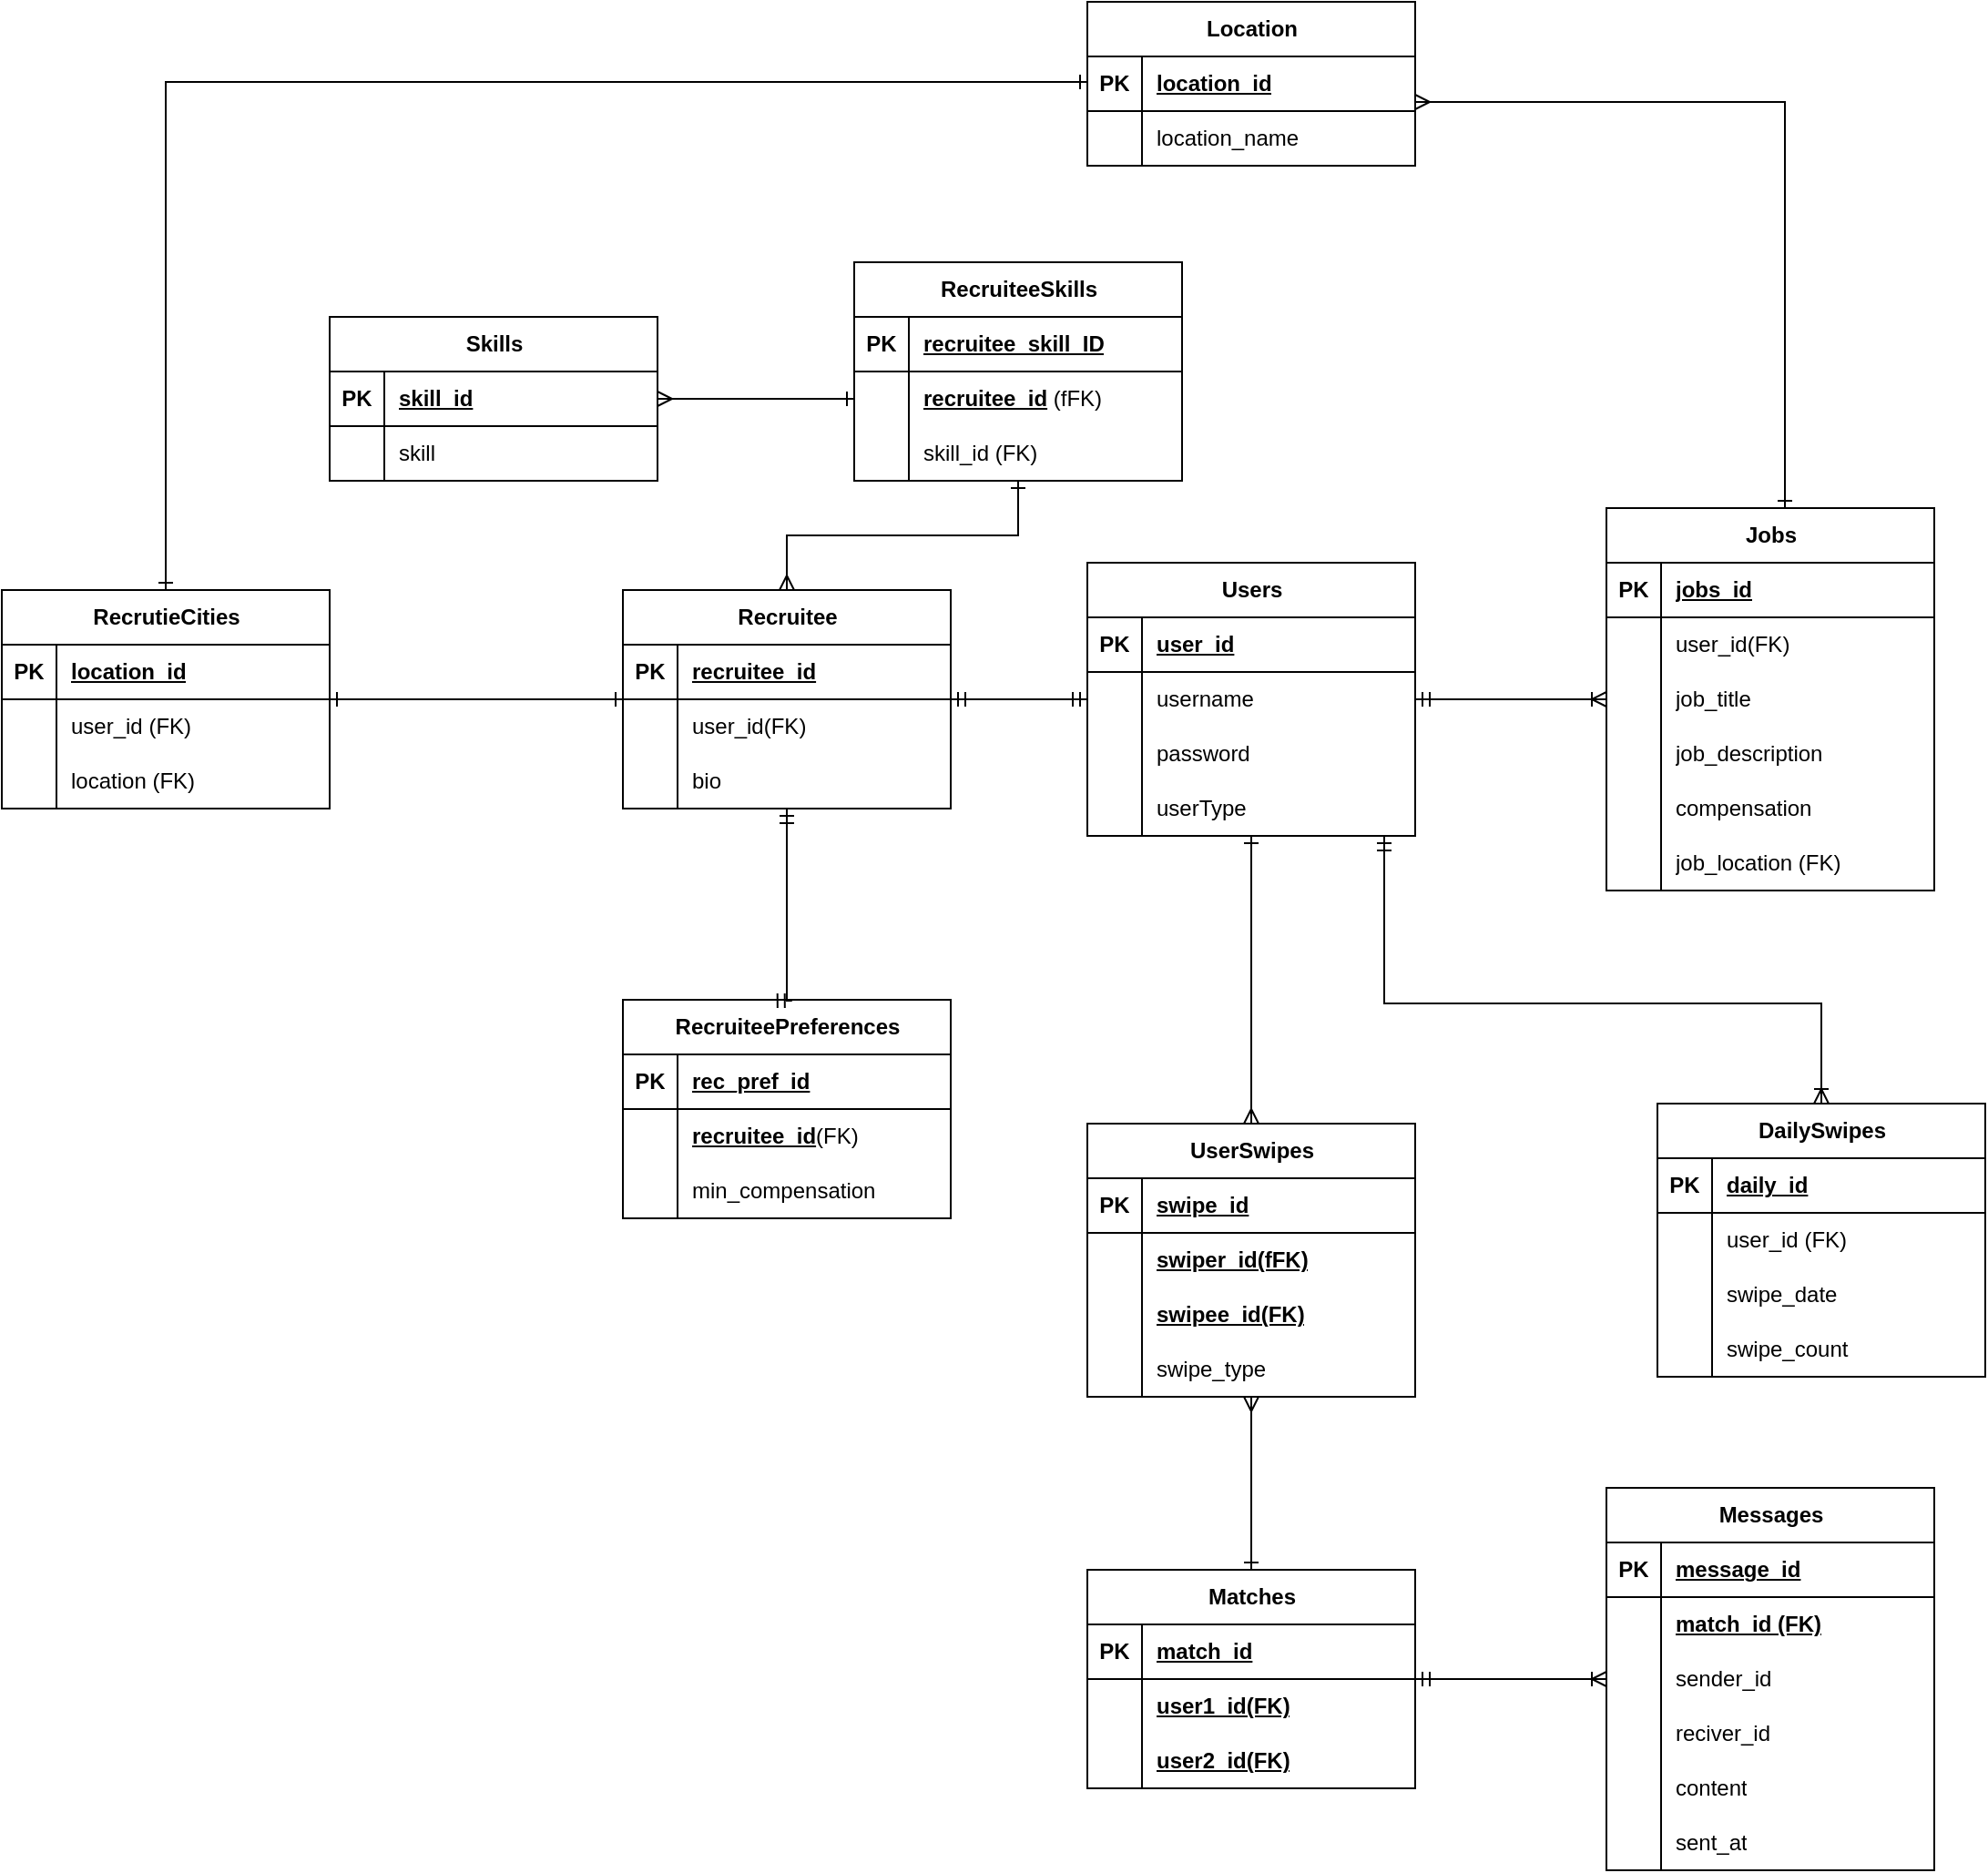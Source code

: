 <mxfile version="24.7.5">
  <diagram id="C5RBs43oDa-KdzZeNtuy" name="Page-1">
    <mxGraphModel dx="2100" dy="1044" grid="1" gridSize="11" guides="1" tooltips="1" connect="0" arrows="0" fold="1" page="1" pageScale="1" pageWidth="3300" pageHeight="4681" math="0" shadow="0">
      <root>
        <mxCell id="WIyWlLk6GJQsqaUBKTNV-0" />
        <mxCell id="WIyWlLk6GJQsqaUBKTNV-1" parent="WIyWlLk6GJQsqaUBKTNV-0" />
        <mxCell id="U_yAdmeZIYjJRIwncusP-113" style="edgeStyle=orthogonalEdgeStyle;rounded=0;orthogonalLoop=1;jettySize=auto;html=1;endArrow=ERmandOne;endFill=0;startArrow=ERmandOne;startFill=0;" parent="WIyWlLk6GJQsqaUBKTNV-1" source="n8IrMzEVCeFHhBFkQsz7-0" target="n8IrMzEVCeFHhBFkQsz7-26" edge="1">
          <mxGeometry relative="1" as="geometry" />
        </mxCell>
        <mxCell id="n8IrMzEVCeFHhBFkQsz7-0" value="Users" style="shape=table;startSize=30;container=1;collapsible=1;childLayout=tableLayout;fixedRows=1;rowLines=0;fontStyle=1;align=center;resizeLast=1;html=1;" parent="WIyWlLk6GJQsqaUBKTNV-1" vertex="1">
          <mxGeometry x="1157" y="561" width="180" height="150" as="geometry" />
        </mxCell>
        <mxCell id="n8IrMzEVCeFHhBFkQsz7-1" value="" style="shape=tableRow;horizontal=0;startSize=0;swimlaneHead=0;swimlaneBody=0;fillColor=none;collapsible=0;dropTarget=0;points=[[0,0.5],[1,0.5]];portConstraint=eastwest;top=0;left=0;right=0;bottom=1;" parent="n8IrMzEVCeFHhBFkQsz7-0" vertex="1">
          <mxGeometry y="30" width="180" height="30" as="geometry" />
        </mxCell>
        <mxCell id="n8IrMzEVCeFHhBFkQsz7-2" value="PK" style="shape=partialRectangle;connectable=0;fillColor=none;top=0;left=0;bottom=0;right=0;fontStyle=1;overflow=hidden;whiteSpace=wrap;html=1;" parent="n8IrMzEVCeFHhBFkQsz7-1" vertex="1">
          <mxGeometry width="30" height="30" as="geometry">
            <mxRectangle width="30" height="30" as="alternateBounds" />
          </mxGeometry>
        </mxCell>
        <mxCell id="n8IrMzEVCeFHhBFkQsz7-3" value="user_id" style="shape=partialRectangle;connectable=0;fillColor=none;top=0;left=0;bottom=0;right=0;align=left;spacingLeft=6;fontStyle=5;overflow=hidden;whiteSpace=wrap;html=1;" parent="n8IrMzEVCeFHhBFkQsz7-1" vertex="1">
          <mxGeometry x="30" width="150" height="30" as="geometry">
            <mxRectangle width="150" height="30" as="alternateBounds" />
          </mxGeometry>
        </mxCell>
        <mxCell id="n8IrMzEVCeFHhBFkQsz7-4" value="" style="shape=tableRow;horizontal=0;startSize=0;swimlaneHead=0;swimlaneBody=0;fillColor=none;collapsible=0;dropTarget=0;points=[[0,0.5],[1,0.5]];portConstraint=eastwest;top=0;left=0;right=0;bottom=0;verticalAlign=top;" parent="n8IrMzEVCeFHhBFkQsz7-0" vertex="1">
          <mxGeometry y="60" width="180" height="30" as="geometry" />
        </mxCell>
        <mxCell id="n8IrMzEVCeFHhBFkQsz7-5" value="" style="shape=partialRectangle;connectable=0;fillColor=none;top=0;left=0;bottom=0;right=0;editable=1;overflow=hidden;whiteSpace=wrap;html=1;" parent="n8IrMzEVCeFHhBFkQsz7-4" vertex="1">
          <mxGeometry width="30" height="30" as="geometry">
            <mxRectangle width="30" height="30" as="alternateBounds" />
          </mxGeometry>
        </mxCell>
        <mxCell id="n8IrMzEVCeFHhBFkQsz7-6" value="username" style="shape=partialRectangle;connectable=0;fillColor=none;top=0;left=0;bottom=0;right=0;align=left;spacingLeft=6;overflow=hidden;whiteSpace=wrap;html=1;" parent="n8IrMzEVCeFHhBFkQsz7-4" vertex="1">
          <mxGeometry x="30" width="150" height="30" as="geometry">
            <mxRectangle width="150" height="30" as="alternateBounds" />
          </mxGeometry>
        </mxCell>
        <mxCell id="n8IrMzEVCeFHhBFkQsz7-10" value="" style="shape=tableRow;horizontal=0;startSize=0;swimlaneHead=0;swimlaneBody=0;fillColor=none;collapsible=0;dropTarget=0;points=[[0,0.5],[1,0.5]];portConstraint=eastwest;top=0;left=0;right=0;bottom=0;" parent="n8IrMzEVCeFHhBFkQsz7-0" vertex="1">
          <mxGeometry y="90" width="180" height="30" as="geometry" />
        </mxCell>
        <mxCell id="n8IrMzEVCeFHhBFkQsz7-11" value="" style="shape=partialRectangle;connectable=0;fillColor=none;top=0;left=0;bottom=0;right=0;editable=1;overflow=hidden;whiteSpace=wrap;html=1;" parent="n8IrMzEVCeFHhBFkQsz7-10" vertex="1">
          <mxGeometry width="30" height="30" as="geometry">
            <mxRectangle width="30" height="30" as="alternateBounds" />
          </mxGeometry>
        </mxCell>
        <mxCell id="n8IrMzEVCeFHhBFkQsz7-12" value="password" style="shape=partialRectangle;connectable=0;fillColor=none;top=0;left=0;bottom=0;right=0;align=left;spacingLeft=6;overflow=hidden;whiteSpace=wrap;html=1;" parent="n8IrMzEVCeFHhBFkQsz7-10" vertex="1">
          <mxGeometry x="30" width="150" height="30" as="geometry">
            <mxRectangle width="150" height="30" as="alternateBounds" />
          </mxGeometry>
        </mxCell>
        <mxCell id="XlwsXsTK4L_Tfh6LuPfR-106" style="shape=tableRow;horizontal=0;startSize=0;swimlaneHead=0;swimlaneBody=0;fillColor=none;collapsible=0;dropTarget=0;points=[[0,0.5],[1,0.5]];portConstraint=eastwest;top=0;left=0;right=0;bottom=0;" parent="n8IrMzEVCeFHhBFkQsz7-0" vertex="1">
          <mxGeometry y="120" width="180" height="30" as="geometry" />
        </mxCell>
        <mxCell id="XlwsXsTK4L_Tfh6LuPfR-107" style="shape=partialRectangle;connectable=0;fillColor=none;top=0;left=0;bottom=0;right=0;editable=1;overflow=hidden;whiteSpace=wrap;html=1;" parent="XlwsXsTK4L_Tfh6LuPfR-106" vertex="1">
          <mxGeometry width="30" height="30" as="geometry">
            <mxRectangle width="30" height="30" as="alternateBounds" />
          </mxGeometry>
        </mxCell>
        <mxCell id="XlwsXsTK4L_Tfh6LuPfR-108" value="userType" style="shape=partialRectangle;connectable=0;fillColor=none;top=0;left=0;bottom=0;right=0;align=left;spacingLeft=6;overflow=hidden;whiteSpace=wrap;html=1;" parent="XlwsXsTK4L_Tfh6LuPfR-106" vertex="1">
          <mxGeometry x="30" width="150" height="30" as="geometry">
            <mxRectangle width="150" height="30" as="alternateBounds" />
          </mxGeometry>
        </mxCell>
        <mxCell id="XlwsXsTK4L_Tfh6LuPfR-104" style="edgeStyle=orthogonalEdgeStyle;rounded=0;orthogonalLoop=1;jettySize=auto;html=1;endArrow=ERone;endFill=0;startArrow=ERmany;startFill=0;" parent="WIyWlLk6GJQsqaUBKTNV-1" source="n8IrMzEVCeFHhBFkQsz7-26" target="XlwsXsTK4L_Tfh6LuPfR-367" edge="1">
          <mxGeometry relative="1" as="geometry">
            <mxPoint x="730" y="636" as="targetPoint" />
          </mxGeometry>
        </mxCell>
        <mxCell id="n8IrMzEVCeFHhBFkQsz7-26" value="Recruitee" style="shape=table;startSize=30;container=1;collapsible=1;childLayout=tableLayout;fixedRows=1;rowLines=0;fontStyle=1;align=center;resizeLast=1;html=1;" parent="WIyWlLk6GJQsqaUBKTNV-1" vertex="1">
          <mxGeometry x="902" y="576" width="180" height="120" as="geometry">
            <mxRectangle x="154" y="190" width="90" height="30" as="alternateBounds" />
          </mxGeometry>
        </mxCell>
        <mxCell id="n8IrMzEVCeFHhBFkQsz7-27" value="" style="shape=tableRow;horizontal=0;startSize=0;swimlaneHead=0;swimlaneBody=0;fillColor=none;collapsible=0;dropTarget=0;points=[[0,0.5],[1,0.5]];portConstraint=eastwest;top=0;left=0;right=0;bottom=1;" parent="n8IrMzEVCeFHhBFkQsz7-26" vertex="1">
          <mxGeometry y="30" width="180" height="30" as="geometry" />
        </mxCell>
        <mxCell id="n8IrMzEVCeFHhBFkQsz7-28" value="PK" style="shape=partialRectangle;connectable=0;fillColor=none;top=0;left=0;bottom=0;right=0;fontStyle=1;overflow=hidden;whiteSpace=wrap;html=1;" parent="n8IrMzEVCeFHhBFkQsz7-27" vertex="1">
          <mxGeometry width="30" height="30" as="geometry">
            <mxRectangle width="30" height="30" as="alternateBounds" />
          </mxGeometry>
        </mxCell>
        <mxCell id="n8IrMzEVCeFHhBFkQsz7-29" value="recruitee_id&lt;span style=&quot;white-space: pre;&quot;&gt;&#x9;&lt;/span&gt;" style="shape=partialRectangle;connectable=0;fillColor=none;top=0;left=0;bottom=0;right=0;align=left;spacingLeft=6;fontStyle=5;overflow=hidden;whiteSpace=wrap;html=1;strokeWidth=1;" parent="n8IrMzEVCeFHhBFkQsz7-27" vertex="1">
          <mxGeometry x="30" width="150" height="30" as="geometry">
            <mxRectangle width="150" height="30" as="alternateBounds" />
          </mxGeometry>
        </mxCell>
        <mxCell id="n8IrMzEVCeFHhBFkQsz7-30" value="" style="shape=tableRow;horizontal=0;startSize=0;swimlaneHead=0;swimlaneBody=0;fillColor=none;collapsible=0;dropTarget=0;points=[[0,0.5],[1,0.5]];portConstraint=eastwest;top=0;left=0;right=0;bottom=0;" parent="n8IrMzEVCeFHhBFkQsz7-26" vertex="1">
          <mxGeometry y="60" width="180" height="30" as="geometry" />
        </mxCell>
        <mxCell id="n8IrMzEVCeFHhBFkQsz7-31" value="" style="shape=partialRectangle;connectable=0;fillColor=none;top=0;left=0;bottom=0;right=0;editable=1;overflow=hidden;whiteSpace=wrap;html=1;" parent="n8IrMzEVCeFHhBFkQsz7-30" vertex="1">
          <mxGeometry width="30" height="30" as="geometry">
            <mxRectangle width="30" height="30" as="alternateBounds" />
          </mxGeometry>
        </mxCell>
        <mxCell id="n8IrMzEVCeFHhBFkQsz7-32" value="user_id(FK)" style="shape=partialRectangle;connectable=0;fillColor=none;top=0;left=0;bottom=0;right=0;align=left;spacingLeft=6;overflow=hidden;whiteSpace=wrap;html=1;" parent="n8IrMzEVCeFHhBFkQsz7-30" vertex="1">
          <mxGeometry x="30" width="150" height="30" as="geometry">
            <mxRectangle width="150" height="30" as="alternateBounds" />
          </mxGeometry>
        </mxCell>
        <mxCell id="n8IrMzEVCeFHhBFkQsz7-36" value="" style="shape=tableRow;horizontal=0;startSize=0;swimlaneHead=0;swimlaneBody=0;fillColor=none;collapsible=0;dropTarget=0;points=[[0,0.5],[1,0.5]];portConstraint=eastwest;top=0;left=0;right=0;bottom=0;" parent="n8IrMzEVCeFHhBFkQsz7-26" vertex="1">
          <mxGeometry y="90" width="180" height="30" as="geometry" />
        </mxCell>
        <mxCell id="n8IrMzEVCeFHhBFkQsz7-37" value="" style="shape=partialRectangle;connectable=0;fillColor=none;top=0;left=0;bottom=0;right=0;editable=1;overflow=hidden;whiteSpace=wrap;html=1;" parent="n8IrMzEVCeFHhBFkQsz7-36" vertex="1">
          <mxGeometry width="30" height="30" as="geometry">
            <mxRectangle width="30" height="30" as="alternateBounds" />
          </mxGeometry>
        </mxCell>
        <mxCell id="n8IrMzEVCeFHhBFkQsz7-38" value="bio" style="shape=partialRectangle;connectable=0;fillColor=none;top=0;left=0;bottom=0;right=0;align=left;spacingLeft=6;overflow=hidden;whiteSpace=wrap;html=1;" parent="n8IrMzEVCeFHhBFkQsz7-36" vertex="1">
          <mxGeometry x="30" width="150" height="30" as="geometry">
            <mxRectangle width="150" height="30" as="alternateBounds" />
          </mxGeometry>
        </mxCell>
        <mxCell id="n8IrMzEVCeFHhBFkQsz7-48" value="Jobs" style="shape=table;startSize=30;container=1;collapsible=1;childLayout=tableLayout;fixedRows=1;rowLines=0;fontStyle=1;align=center;resizeLast=1;html=1;" parent="WIyWlLk6GJQsqaUBKTNV-1" vertex="1">
          <mxGeometry x="1442" y="531" width="180" height="210" as="geometry" />
        </mxCell>
        <mxCell id="n8IrMzEVCeFHhBFkQsz7-49" value="" style="shape=tableRow;horizontal=0;startSize=0;swimlaneHead=0;swimlaneBody=0;fillColor=none;collapsible=0;dropTarget=0;points=[[0,0.5],[1,0.5]];portConstraint=eastwest;top=0;left=0;right=0;bottom=1;" parent="n8IrMzEVCeFHhBFkQsz7-48" vertex="1">
          <mxGeometry y="30" width="180" height="30" as="geometry" />
        </mxCell>
        <mxCell id="n8IrMzEVCeFHhBFkQsz7-50" value="PK" style="shape=partialRectangle;connectable=0;fillColor=none;top=0;left=0;bottom=0;right=0;fontStyle=1;overflow=hidden;whiteSpace=wrap;html=1;" parent="n8IrMzEVCeFHhBFkQsz7-49" vertex="1">
          <mxGeometry width="30" height="30" as="geometry">
            <mxRectangle width="30" height="30" as="alternateBounds" />
          </mxGeometry>
        </mxCell>
        <mxCell id="n8IrMzEVCeFHhBFkQsz7-51" value="jobs_id" style="shape=partialRectangle;connectable=0;fillColor=none;top=0;left=0;bottom=0;right=0;align=left;spacingLeft=6;fontStyle=5;overflow=hidden;whiteSpace=wrap;html=1;" parent="n8IrMzEVCeFHhBFkQsz7-49" vertex="1">
          <mxGeometry x="30" width="150" height="30" as="geometry">
            <mxRectangle width="150" height="30" as="alternateBounds" />
          </mxGeometry>
        </mxCell>
        <mxCell id="n8IrMzEVCeFHhBFkQsz7-52" value="" style="shape=tableRow;horizontal=0;startSize=0;swimlaneHead=0;swimlaneBody=0;fillColor=none;collapsible=0;dropTarget=0;points=[[0,0.5],[1,0.5]];portConstraint=eastwest;top=0;left=0;right=0;bottom=0;" parent="n8IrMzEVCeFHhBFkQsz7-48" vertex="1">
          <mxGeometry y="60" width="180" height="30" as="geometry" />
        </mxCell>
        <mxCell id="n8IrMzEVCeFHhBFkQsz7-53" value="" style="shape=partialRectangle;connectable=0;fillColor=none;top=0;left=0;bottom=0;right=0;editable=1;overflow=hidden;whiteSpace=wrap;html=1;" parent="n8IrMzEVCeFHhBFkQsz7-52" vertex="1">
          <mxGeometry width="30" height="30" as="geometry">
            <mxRectangle width="30" height="30" as="alternateBounds" />
          </mxGeometry>
        </mxCell>
        <mxCell id="n8IrMzEVCeFHhBFkQsz7-54" value="user_id(FK)" style="shape=partialRectangle;connectable=0;fillColor=none;top=0;left=0;bottom=0;right=0;align=left;spacingLeft=6;overflow=hidden;whiteSpace=wrap;html=1;" parent="n8IrMzEVCeFHhBFkQsz7-52" vertex="1">
          <mxGeometry x="30" width="150" height="30" as="geometry">
            <mxRectangle width="150" height="30" as="alternateBounds" />
          </mxGeometry>
        </mxCell>
        <mxCell id="n8IrMzEVCeFHhBFkQsz7-55" value="" style="shape=tableRow;horizontal=0;startSize=0;swimlaneHead=0;swimlaneBody=0;fillColor=none;collapsible=0;dropTarget=0;points=[[0,0.5],[1,0.5]];portConstraint=eastwest;top=0;left=0;right=0;bottom=0;" parent="n8IrMzEVCeFHhBFkQsz7-48" vertex="1">
          <mxGeometry y="90" width="180" height="30" as="geometry" />
        </mxCell>
        <mxCell id="n8IrMzEVCeFHhBFkQsz7-56" value="" style="shape=partialRectangle;connectable=0;fillColor=none;top=0;left=0;bottom=0;right=0;editable=1;overflow=hidden;whiteSpace=wrap;html=1;" parent="n8IrMzEVCeFHhBFkQsz7-55" vertex="1">
          <mxGeometry width="30" height="30" as="geometry">
            <mxRectangle width="30" height="30" as="alternateBounds" />
          </mxGeometry>
        </mxCell>
        <mxCell id="n8IrMzEVCeFHhBFkQsz7-57" value="job_title" style="shape=partialRectangle;connectable=0;fillColor=none;top=0;left=0;bottom=0;right=0;align=left;spacingLeft=6;overflow=hidden;whiteSpace=wrap;html=1;" parent="n8IrMzEVCeFHhBFkQsz7-55" vertex="1">
          <mxGeometry x="30" width="150" height="30" as="geometry">
            <mxRectangle width="150" height="30" as="alternateBounds" />
          </mxGeometry>
        </mxCell>
        <mxCell id="n8IrMzEVCeFHhBFkQsz7-58" value="" style="shape=tableRow;horizontal=0;startSize=0;swimlaneHead=0;swimlaneBody=0;fillColor=none;collapsible=0;dropTarget=0;points=[[0,0.5],[1,0.5]];portConstraint=eastwest;top=0;left=0;right=0;bottom=0;" parent="n8IrMzEVCeFHhBFkQsz7-48" vertex="1">
          <mxGeometry y="120" width="180" height="30" as="geometry" />
        </mxCell>
        <mxCell id="n8IrMzEVCeFHhBFkQsz7-59" value="" style="shape=partialRectangle;connectable=0;fillColor=none;top=0;left=0;bottom=0;right=0;editable=1;overflow=hidden;whiteSpace=wrap;html=1;" parent="n8IrMzEVCeFHhBFkQsz7-58" vertex="1">
          <mxGeometry width="30" height="30" as="geometry">
            <mxRectangle width="30" height="30" as="alternateBounds" />
          </mxGeometry>
        </mxCell>
        <mxCell id="n8IrMzEVCeFHhBFkQsz7-60" value="job_description" style="shape=partialRectangle;connectable=0;fillColor=none;top=0;left=0;bottom=0;right=0;align=left;spacingLeft=6;overflow=hidden;whiteSpace=wrap;html=1;" parent="n8IrMzEVCeFHhBFkQsz7-58" vertex="1">
          <mxGeometry x="30" width="150" height="30" as="geometry">
            <mxRectangle width="150" height="30" as="alternateBounds" />
          </mxGeometry>
        </mxCell>
        <mxCell id="XlwsXsTK4L_Tfh6LuPfR-109" style="shape=tableRow;horizontal=0;startSize=0;swimlaneHead=0;swimlaneBody=0;fillColor=none;collapsible=0;dropTarget=0;points=[[0,0.5],[1,0.5]];portConstraint=eastwest;top=0;left=0;right=0;bottom=0;" parent="n8IrMzEVCeFHhBFkQsz7-48" vertex="1">
          <mxGeometry y="150" width="180" height="30" as="geometry" />
        </mxCell>
        <mxCell id="XlwsXsTK4L_Tfh6LuPfR-110" style="shape=partialRectangle;connectable=0;fillColor=none;top=0;left=0;bottom=0;right=0;editable=1;overflow=hidden;whiteSpace=wrap;html=1;" parent="XlwsXsTK4L_Tfh6LuPfR-109" vertex="1">
          <mxGeometry width="30" height="30" as="geometry">
            <mxRectangle width="30" height="30" as="alternateBounds" />
          </mxGeometry>
        </mxCell>
        <mxCell id="XlwsXsTK4L_Tfh6LuPfR-111" value="compensation" style="shape=partialRectangle;connectable=0;fillColor=none;top=0;left=0;bottom=0;right=0;align=left;spacingLeft=6;overflow=hidden;whiteSpace=wrap;html=1;" parent="XlwsXsTK4L_Tfh6LuPfR-109" vertex="1">
          <mxGeometry x="30" width="150" height="30" as="geometry">
            <mxRectangle width="150" height="30" as="alternateBounds" />
          </mxGeometry>
        </mxCell>
        <mxCell id="XlwsXsTK4L_Tfh6LuPfR-178" style="shape=tableRow;horizontal=0;startSize=0;swimlaneHead=0;swimlaneBody=0;fillColor=none;collapsible=0;dropTarget=0;points=[[0,0.5],[1,0.5]];portConstraint=eastwest;top=0;left=0;right=0;bottom=0;" parent="n8IrMzEVCeFHhBFkQsz7-48" vertex="1">
          <mxGeometry y="180" width="180" height="30" as="geometry" />
        </mxCell>
        <mxCell id="XlwsXsTK4L_Tfh6LuPfR-179" style="shape=partialRectangle;connectable=0;fillColor=none;top=0;left=0;bottom=0;right=0;editable=1;overflow=hidden;whiteSpace=wrap;html=1;" parent="XlwsXsTK4L_Tfh6LuPfR-178" vertex="1">
          <mxGeometry width="30" height="30" as="geometry">
            <mxRectangle width="30" height="30" as="alternateBounds" />
          </mxGeometry>
        </mxCell>
        <mxCell id="XlwsXsTK4L_Tfh6LuPfR-180" value="job_location (FK)" style="shape=partialRectangle;connectable=0;fillColor=none;top=0;left=0;bottom=0;right=0;align=left;spacingLeft=6;overflow=hidden;whiteSpace=wrap;html=1;" parent="XlwsXsTK4L_Tfh6LuPfR-178" vertex="1">
          <mxGeometry x="30" width="150" height="30" as="geometry">
            <mxRectangle width="150" height="30" as="alternateBounds" />
          </mxGeometry>
        </mxCell>
        <mxCell id="XlwsXsTK4L_Tfh6LuPfR-366" style="edgeStyle=orthogonalEdgeStyle;rounded=0;orthogonalLoop=1;jettySize=auto;html=1;startArrow=ERmany;startFill=0;endArrow=ERone;endFill=0;" parent="WIyWlLk6GJQsqaUBKTNV-1" source="U_yAdmeZIYjJRIwncusP-36" target="U_yAdmeZIYjJRIwncusP-63" edge="1">
          <mxGeometry relative="1" as="geometry" />
        </mxCell>
        <mxCell id="U_yAdmeZIYjJRIwncusP-36" value="UserSwipes " style="shape=table;startSize=30;container=1;collapsible=1;childLayout=tableLayout;fixedRows=1;rowLines=0;fontStyle=1;align=center;resizeLast=1;html=1;" parent="WIyWlLk6GJQsqaUBKTNV-1" vertex="1">
          <mxGeometry x="1157" y="869" width="180" height="150" as="geometry" />
        </mxCell>
        <mxCell id="U_yAdmeZIYjJRIwncusP-37" value="" style="shape=tableRow;horizontal=0;startSize=0;swimlaneHead=0;swimlaneBody=0;fillColor=none;collapsible=0;dropTarget=0;points=[[0,0.5],[1,0.5]];portConstraint=eastwest;top=0;left=0;right=0;bottom=1;" parent="U_yAdmeZIYjJRIwncusP-36" vertex="1">
          <mxGeometry y="30" width="180" height="30" as="geometry" />
        </mxCell>
        <mxCell id="U_yAdmeZIYjJRIwncusP-38" value="PK" style="shape=partialRectangle;connectable=0;fillColor=none;top=0;left=0;bottom=0;right=0;fontStyle=1;overflow=hidden;whiteSpace=wrap;html=1;" parent="U_yAdmeZIYjJRIwncusP-37" vertex="1">
          <mxGeometry width="30" height="30" as="geometry">
            <mxRectangle width="30" height="30" as="alternateBounds" />
          </mxGeometry>
        </mxCell>
        <mxCell id="U_yAdmeZIYjJRIwncusP-39" value="swipe_id" style="shape=partialRectangle;connectable=0;fillColor=none;top=0;left=0;bottom=0;right=0;align=left;spacingLeft=6;fontStyle=5;overflow=hidden;whiteSpace=wrap;html=1;" parent="U_yAdmeZIYjJRIwncusP-37" vertex="1">
          <mxGeometry x="30" width="150" height="30" as="geometry">
            <mxRectangle width="150" height="30" as="alternateBounds" />
          </mxGeometry>
        </mxCell>
        <mxCell id="U_yAdmeZIYjJRIwncusP-40" value="" style="shape=tableRow;horizontal=0;startSize=0;swimlaneHead=0;swimlaneBody=0;fillColor=none;collapsible=0;dropTarget=0;points=[[0,0.5],[1,0.5]];portConstraint=eastwest;top=0;left=0;right=0;bottom=0;" parent="U_yAdmeZIYjJRIwncusP-36" vertex="1">
          <mxGeometry y="60" width="180" height="30" as="geometry" />
        </mxCell>
        <mxCell id="U_yAdmeZIYjJRIwncusP-41" value="" style="shape=partialRectangle;connectable=0;fillColor=none;top=0;left=0;bottom=0;right=0;editable=1;overflow=hidden;whiteSpace=wrap;html=1;" parent="U_yAdmeZIYjJRIwncusP-40" vertex="1">
          <mxGeometry width="30" height="30" as="geometry">
            <mxRectangle width="30" height="30" as="alternateBounds" />
          </mxGeometry>
        </mxCell>
        <mxCell id="U_yAdmeZIYjJRIwncusP-42" value="&lt;span style=&quot;font-weight: 700; text-decoration-line: underline;&quot;&gt;swiper_id(fFK)&lt;/span&gt;" style="shape=partialRectangle;connectable=0;fillColor=none;top=0;left=0;bottom=0;right=0;align=left;spacingLeft=6;overflow=hidden;whiteSpace=wrap;html=1;" parent="U_yAdmeZIYjJRIwncusP-40" vertex="1">
          <mxGeometry x="30" width="150" height="30" as="geometry">
            <mxRectangle width="150" height="30" as="alternateBounds" />
          </mxGeometry>
        </mxCell>
        <mxCell id="U_yAdmeZIYjJRIwncusP-43" value="" style="shape=tableRow;horizontal=0;startSize=0;swimlaneHead=0;swimlaneBody=0;fillColor=none;collapsible=0;dropTarget=0;points=[[0,0.5],[1,0.5]];portConstraint=eastwest;top=0;left=0;right=0;bottom=0;" parent="U_yAdmeZIYjJRIwncusP-36" vertex="1">
          <mxGeometry y="90" width="180" height="30" as="geometry" />
        </mxCell>
        <mxCell id="U_yAdmeZIYjJRIwncusP-44" value="" style="shape=partialRectangle;connectable=0;fillColor=none;top=0;left=0;bottom=0;right=0;editable=1;overflow=hidden;whiteSpace=wrap;html=1;" parent="U_yAdmeZIYjJRIwncusP-43" vertex="1">
          <mxGeometry width="30" height="30" as="geometry">
            <mxRectangle width="30" height="30" as="alternateBounds" />
          </mxGeometry>
        </mxCell>
        <mxCell id="U_yAdmeZIYjJRIwncusP-45" value="&lt;span style=&quot;font-weight: 700; text-decoration-line: underline;&quot;&gt;swipee_id(FK)&lt;/span&gt;" style="shape=partialRectangle;connectable=0;fillColor=none;top=0;left=0;bottom=0;right=0;align=left;spacingLeft=6;overflow=hidden;whiteSpace=wrap;html=1;" parent="U_yAdmeZIYjJRIwncusP-43" vertex="1">
          <mxGeometry x="30" width="150" height="30" as="geometry">
            <mxRectangle width="150" height="30" as="alternateBounds" />
          </mxGeometry>
        </mxCell>
        <mxCell id="U_yAdmeZIYjJRIwncusP-46" value="" style="shape=tableRow;horizontal=0;startSize=0;swimlaneHead=0;swimlaneBody=0;fillColor=none;collapsible=0;dropTarget=0;points=[[0,0.5],[1,0.5]];portConstraint=eastwest;top=0;left=0;right=0;bottom=0;" parent="U_yAdmeZIYjJRIwncusP-36" vertex="1">
          <mxGeometry y="120" width="180" height="30" as="geometry" />
        </mxCell>
        <mxCell id="U_yAdmeZIYjJRIwncusP-47" value="" style="shape=partialRectangle;connectable=0;fillColor=none;top=0;left=0;bottom=0;right=0;editable=1;overflow=hidden;whiteSpace=wrap;html=1;" parent="U_yAdmeZIYjJRIwncusP-46" vertex="1">
          <mxGeometry width="30" height="30" as="geometry">
            <mxRectangle width="30" height="30" as="alternateBounds" />
          </mxGeometry>
        </mxCell>
        <mxCell id="U_yAdmeZIYjJRIwncusP-48" value="swipe_type" style="shape=partialRectangle;connectable=0;fillColor=none;top=0;left=0;bottom=0;right=0;align=left;spacingLeft=6;overflow=hidden;whiteSpace=wrap;html=1;" parent="U_yAdmeZIYjJRIwncusP-46" vertex="1">
          <mxGeometry x="30" width="150" height="30" as="geometry">
            <mxRectangle width="150" height="30" as="alternateBounds" />
          </mxGeometry>
        </mxCell>
        <mxCell id="U_yAdmeZIYjJRIwncusP-120" style="edgeStyle=orthogonalEdgeStyle;rounded=0;orthogonalLoop=1;jettySize=auto;html=1;startArrow=ERmandOne;startFill=0;endArrow=ERoneToMany;endFill=0;" parent="WIyWlLk6GJQsqaUBKTNV-1" source="U_yAdmeZIYjJRIwncusP-63" target="U_yAdmeZIYjJRIwncusP-76" edge="1">
          <mxGeometry relative="1" as="geometry" />
        </mxCell>
        <mxCell id="U_yAdmeZIYjJRIwncusP-63" value="Matches" style="shape=table;startSize=30;container=1;collapsible=1;childLayout=tableLayout;fixedRows=1;rowLines=0;fontStyle=1;align=center;resizeLast=1;html=1;" parent="WIyWlLk6GJQsqaUBKTNV-1" vertex="1">
          <mxGeometry x="1157" y="1114" width="180" height="120" as="geometry" />
        </mxCell>
        <mxCell id="U_yAdmeZIYjJRIwncusP-64" value="" style="shape=tableRow;horizontal=0;startSize=0;swimlaneHead=0;swimlaneBody=0;fillColor=none;collapsible=0;dropTarget=0;points=[[0,0.5],[1,0.5]];portConstraint=eastwest;top=0;left=0;right=0;bottom=1;" parent="U_yAdmeZIYjJRIwncusP-63" vertex="1">
          <mxGeometry y="30" width="180" height="30" as="geometry" />
        </mxCell>
        <mxCell id="U_yAdmeZIYjJRIwncusP-65" value="PK" style="shape=partialRectangle;connectable=0;fillColor=none;top=0;left=0;bottom=0;right=0;fontStyle=1;overflow=hidden;whiteSpace=wrap;html=1;" parent="U_yAdmeZIYjJRIwncusP-64" vertex="1">
          <mxGeometry width="30" height="30" as="geometry">
            <mxRectangle width="30" height="30" as="alternateBounds" />
          </mxGeometry>
        </mxCell>
        <mxCell id="U_yAdmeZIYjJRIwncusP-66" value="match_id" style="shape=partialRectangle;connectable=0;fillColor=none;top=0;left=0;bottom=0;right=0;align=left;spacingLeft=6;fontStyle=5;overflow=hidden;whiteSpace=wrap;html=1;" parent="U_yAdmeZIYjJRIwncusP-64" vertex="1">
          <mxGeometry x="30" width="150" height="30" as="geometry">
            <mxRectangle width="150" height="30" as="alternateBounds" />
          </mxGeometry>
        </mxCell>
        <mxCell id="U_yAdmeZIYjJRIwncusP-67" value="" style="shape=tableRow;horizontal=0;startSize=0;swimlaneHead=0;swimlaneBody=0;fillColor=none;collapsible=0;dropTarget=0;points=[[0,0.5],[1,0.5]];portConstraint=eastwest;top=0;left=0;right=0;bottom=0;" parent="U_yAdmeZIYjJRIwncusP-63" vertex="1">
          <mxGeometry y="60" width="180" height="30" as="geometry" />
        </mxCell>
        <mxCell id="U_yAdmeZIYjJRIwncusP-68" value="" style="shape=partialRectangle;connectable=0;fillColor=none;top=0;left=0;bottom=0;right=0;editable=1;overflow=hidden;whiteSpace=wrap;html=1;" parent="U_yAdmeZIYjJRIwncusP-67" vertex="1">
          <mxGeometry width="30" height="30" as="geometry">
            <mxRectangle width="30" height="30" as="alternateBounds" />
          </mxGeometry>
        </mxCell>
        <mxCell id="U_yAdmeZIYjJRIwncusP-69" value="&lt;span style=&quot;font-weight: 700; text-decoration-line: underline;&quot;&gt;user1_id(FK)&lt;/span&gt;" style="shape=partialRectangle;connectable=0;fillColor=none;top=0;left=0;bottom=0;right=0;align=left;spacingLeft=6;overflow=hidden;whiteSpace=wrap;html=1;" parent="U_yAdmeZIYjJRIwncusP-67" vertex="1">
          <mxGeometry x="30" width="150" height="30" as="geometry">
            <mxRectangle width="150" height="30" as="alternateBounds" />
          </mxGeometry>
        </mxCell>
        <mxCell id="U_yAdmeZIYjJRIwncusP-70" value="" style="shape=tableRow;horizontal=0;startSize=0;swimlaneHead=0;swimlaneBody=0;fillColor=none;collapsible=0;dropTarget=0;points=[[0,0.5],[1,0.5]];portConstraint=eastwest;top=0;left=0;right=0;bottom=0;" parent="U_yAdmeZIYjJRIwncusP-63" vertex="1">
          <mxGeometry y="90" width="180" height="30" as="geometry" />
        </mxCell>
        <mxCell id="U_yAdmeZIYjJRIwncusP-71" value="" style="shape=partialRectangle;connectable=0;fillColor=none;top=0;left=0;bottom=0;right=0;editable=1;overflow=hidden;whiteSpace=wrap;html=1;" parent="U_yAdmeZIYjJRIwncusP-70" vertex="1">
          <mxGeometry width="30" height="30" as="geometry">
            <mxRectangle width="30" height="30" as="alternateBounds" />
          </mxGeometry>
        </mxCell>
        <mxCell id="U_yAdmeZIYjJRIwncusP-72" value="&lt;span style=&quot;font-weight: 700; text-decoration-line: underline; background-color: initial;&quot;&gt;user2_id(FK)&lt;/span&gt;" style="shape=partialRectangle;connectable=0;fillColor=none;top=0;left=0;bottom=0;right=0;align=left;spacingLeft=6;overflow=hidden;whiteSpace=wrap;html=1;" parent="U_yAdmeZIYjJRIwncusP-70" vertex="1">
          <mxGeometry x="30" width="150" height="30" as="geometry">
            <mxRectangle width="150" height="30" as="alternateBounds" />
          </mxGeometry>
        </mxCell>
        <mxCell id="U_yAdmeZIYjJRIwncusP-76" value="Messages" style="shape=table;startSize=30;container=1;collapsible=1;childLayout=tableLayout;fixedRows=1;rowLines=0;fontStyle=1;align=center;resizeLast=1;html=1;" parent="WIyWlLk6GJQsqaUBKTNV-1" vertex="1">
          <mxGeometry x="1442" y="1069" width="180" height="210.0" as="geometry" />
        </mxCell>
        <mxCell id="U_yAdmeZIYjJRIwncusP-77" value="" style="shape=tableRow;horizontal=0;startSize=0;swimlaneHead=0;swimlaneBody=0;fillColor=none;collapsible=0;dropTarget=0;points=[[0,0.5],[1,0.5]];portConstraint=eastwest;top=0;left=0;right=0;bottom=1;" parent="U_yAdmeZIYjJRIwncusP-76" vertex="1">
          <mxGeometry y="30" width="180" height="30" as="geometry" />
        </mxCell>
        <mxCell id="U_yAdmeZIYjJRIwncusP-78" value="PK" style="shape=partialRectangle;connectable=0;fillColor=none;top=0;left=0;bottom=0;right=0;fontStyle=1;overflow=hidden;whiteSpace=wrap;html=1;" parent="U_yAdmeZIYjJRIwncusP-77" vertex="1">
          <mxGeometry width="30" height="30" as="geometry">
            <mxRectangle width="30" height="30" as="alternateBounds" />
          </mxGeometry>
        </mxCell>
        <mxCell id="U_yAdmeZIYjJRIwncusP-79" value="message_id" style="shape=partialRectangle;connectable=0;fillColor=none;top=0;left=0;bottom=0;right=0;align=left;spacingLeft=6;fontStyle=5;overflow=hidden;whiteSpace=wrap;html=1;" parent="U_yAdmeZIYjJRIwncusP-77" vertex="1">
          <mxGeometry x="30" width="150" height="30" as="geometry">
            <mxRectangle width="150" height="30" as="alternateBounds" />
          </mxGeometry>
        </mxCell>
        <mxCell id="U_yAdmeZIYjJRIwncusP-80" value="" style="shape=tableRow;horizontal=0;startSize=0;swimlaneHead=0;swimlaneBody=0;fillColor=none;collapsible=0;dropTarget=0;points=[[0,0.5],[1,0.5]];portConstraint=eastwest;top=0;left=0;right=0;bottom=0;" parent="U_yAdmeZIYjJRIwncusP-76" vertex="1">
          <mxGeometry y="60" width="180" height="30" as="geometry" />
        </mxCell>
        <mxCell id="U_yAdmeZIYjJRIwncusP-81" value="" style="shape=partialRectangle;connectable=0;fillColor=none;top=0;left=0;bottom=0;right=0;editable=1;overflow=hidden;whiteSpace=wrap;html=1;" parent="U_yAdmeZIYjJRIwncusP-80" vertex="1">
          <mxGeometry width="30" height="30" as="geometry">
            <mxRectangle width="30" height="30" as="alternateBounds" />
          </mxGeometry>
        </mxCell>
        <mxCell id="U_yAdmeZIYjJRIwncusP-82" value="&lt;span style=&quot;font-weight: 700; text-decoration-line: underline;&quot;&gt;match_id (FK)&lt;/span&gt;" style="shape=partialRectangle;connectable=0;fillColor=none;top=0;left=0;bottom=0;right=0;align=left;spacingLeft=6;overflow=hidden;whiteSpace=wrap;html=1;" parent="U_yAdmeZIYjJRIwncusP-80" vertex="1">
          <mxGeometry x="30" width="150" height="30" as="geometry">
            <mxRectangle width="150" height="30" as="alternateBounds" />
          </mxGeometry>
        </mxCell>
        <mxCell id="U_yAdmeZIYjJRIwncusP-83" value="" style="shape=tableRow;horizontal=0;startSize=0;swimlaneHead=0;swimlaneBody=0;fillColor=none;collapsible=0;dropTarget=0;points=[[0,0.5],[1,0.5]];portConstraint=eastwest;top=0;left=0;right=0;bottom=0;" parent="U_yAdmeZIYjJRIwncusP-76" vertex="1">
          <mxGeometry y="90" width="180" height="30" as="geometry" />
        </mxCell>
        <mxCell id="U_yAdmeZIYjJRIwncusP-84" value="" style="shape=partialRectangle;connectable=0;fillColor=none;top=0;left=0;bottom=0;right=0;editable=1;overflow=hidden;whiteSpace=wrap;html=1;" parent="U_yAdmeZIYjJRIwncusP-83" vertex="1">
          <mxGeometry width="30" height="30" as="geometry">
            <mxRectangle width="30" height="30" as="alternateBounds" />
          </mxGeometry>
        </mxCell>
        <mxCell id="U_yAdmeZIYjJRIwncusP-85" value="sender_id" style="shape=partialRectangle;connectable=0;fillColor=none;top=0;left=0;bottom=0;right=0;align=left;spacingLeft=6;overflow=hidden;whiteSpace=wrap;html=1;" parent="U_yAdmeZIYjJRIwncusP-83" vertex="1">
          <mxGeometry x="30" width="150" height="30" as="geometry">
            <mxRectangle width="150" height="30" as="alternateBounds" />
          </mxGeometry>
        </mxCell>
        <mxCell id="U_yAdmeZIYjJRIwncusP-86" value="" style="shape=tableRow;horizontal=0;startSize=0;swimlaneHead=0;swimlaneBody=0;fillColor=none;collapsible=0;dropTarget=0;points=[[0,0.5],[1,0.5]];portConstraint=eastwest;top=0;left=0;right=0;bottom=0;" parent="U_yAdmeZIYjJRIwncusP-76" vertex="1">
          <mxGeometry y="120" width="180" height="30" as="geometry" />
        </mxCell>
        <mxCell id="U_yAdmeZIYjJRIwncusP-87" value="" style="shape=partialRectangle;connectable=0;fillColor=none;top=0;left=0;bottom=0;right=0;editable=1;overflow=hidden;whiteSpace=wrap;html=1;" parent="U_yAdmeZIYjJRIwncusP-86" vertex="1">
          <mxGeometry width="30" height="30" as="geometry">
            <mxRectangle width="30" height="30" as="alternateBounds" />
          </mxGeometry>
        </mxCell>
        <mxCell id="U_yAdmeZIYjJRIwncusP-88" value="reciver_id" style="shape=partialRectangle;connectable=0;fillColor=none;top=0;left=0;bottom=0;right=0;align=left;spacingLeft=6;overflow=hidden;whiteSpace=wrap;html=1;" parent="U_yAdmeZIYjJRIwncusP-86" vertex="1">
          <mxGeometry x="30" width="150" height="30" as="geometry">
            <mxRectangle width="150" height="30" as="alternateBounds" />
          </mxGeometry>
        </mxCell>
        <mxCell id="U_yAdmeZIYjJRIwncusP-106" style="shape=tableRow;horizontal=0;startSize=0;swimlaneHead=0;swimlaneBody=0;fillColor=none;collapsible=0;dropTarget=0;points=[[0,0.5],[1,0.5]];portConstraint=eastwest;top=0;left=0;right=0;bottom=0;" parent="U_yAdmeZIYjJRIwncusP-76" vertex="1">
          <mxGeometry y="150" width="180" height="30" as="geometry" />
        </mxCell>
        <mxCell id="U_yAdmeZIYjJRIwncusP-107" style="shape=partialRectangle;connectable=0;fillColor=none;top=0;left=0;bottom=0;right=0;editable=1;overflow=hidden;whiteSpace=wrap;html=1;" parent="U_yAdmeZIYjJRIwncusP-106" vertex="1">
          <mxGeometry width="30" height="30" as="geometry">
            <mxRectangle width="30" height="30" as="alternateBounds" />
          </mxGeometry>
        </mxCell>
        <mxCell id="U_yAdmeZIYjJRIwncusP-108" value="content" style="shape=partialRectangle;connectable=0;fillColor=none;top=0;left=0;bottom=0;right=0;align=left;spacingLeft=6;overflow=hidden;whiteSpace=wrap;html=1;" parent="U_yAdmeZIYjJRIwncusP-106" vertex="1">
          <mxGeometry x="30" width="150" height="30" as="geometry">
            <mxRectangle width="150" height="30" as="alternateBounds" />
          </mxGeometry>
        </mxCell>
        <mxCell id="U_yAdmeZIYjJRIwncusP-109" style="shape=tableRow;horizontal=0;startSize=0;swimlaneHead=0;swimlaneBody=0;fillColor=none;collapsible=0;dropTarget=0;points=[[0,0.5],[1,0.5]];portConstraint=eastwest;top=0;left=0;right=0;bottom=0;" parent="U_yAdmeZIYjJRIwncusP-76" vertex="1">
          <mxGeometry y="180" width="180" height="30" as="geometry" />
        </mxCell>
        <mxCell id="U_yAdmeZIYjJRIwncusP-110" style="shape=partialRectangle;connectable=0;fillColor=none;top=0;left=0;bottom=0;right=0;editable=1;overflow=hidden;whiteSpace=wrap;html=1;" parent="U_yAdmeZIYjJRIwncusP-109" vertex="1">
          <mxGeometry width="30" height="30" as="geometry">
            <mxRectangle width="30" height="30" as="alternateBounds" />
          </mxGeometry>
        </mxCell>
        <mxCell id="U_yAdmeZIYjJRIwncusP-111" value="sent_at" style="shape=partialRectangle;connectable=0;fillColor=none;top=0;left=0;bottom=0;right=0;align=left;spacingLeft=6;overflow=hidden;whiteSpace=wrap;html=1;" parent="U_yAdmeZIYjJRIwncusP-109" vertex="1">
          <mxGeometry x="30" width="150" height="30" as="geometry">
            <mxRectangle width="150" height="30" as="alternateBounds" />
          </mxGeometry>
        </mxCell>
        <mxCell id="U_yAdmeZIYjJRIwncusP-115" style="edgeStyle=orthogonalEdgeStyle;rounded=0;orthogonalLoop=1;jettySize=auto;html=1;startArrow=ERmandOne;startFill=0;endArrow=ERoneToMany;endFill=0;" parent="WIyWlLk6GJQsqaUBKTNV-1" source="n8IrMzEVCeFHhBFkQsz7-4" target="n8IrMzEVCeFHhBFkQsz7-48" edge="1">
          <mxGeometry relative="1" as="geometry" />
        </mxCell>
        <mxCell id="XlwsXsTK4L_Tfh6LuPfR-367" value="RecruiteeSkills" style="shape=table;startSize=30;container=1;collapsible=1;childLayout=tableLayout;fixedRows=1;rowLines=0;fontStyle=1;align=center;resizeLast=1;html=1;" parent="WIyWlLk6GJQsqaUBKTNV-1" vertex="1">
          <mxGeometry x="1029" y="396" width="180" height="120" as="geometry" />
        </mxCell>
        <mxCell id="XlwsXsTK4L_Tfh6LuPfR-368" value="" style="shape=tableRow;horizontal=0;startSize=0;swimlaneHead=0;swimlaneBody=0;fillColor=none;collapsible=0;dropTarget=0;points=[[0,0.5],[1,0.5]];portConstraint=eastwest;top=0;left=0;right=0;bottom=1;" parent="XlwsXsTK4L_Tfh6LuPfR-367" vertex="1">
          <mxGeometry y="30" width="180" height="30" as="geometry" />
        </mxCell>
        <mxCell id="XlwsXsTK4L_Tfh6LuPfR-369" value="PK" style="shape=partialRectangle;connectable=0;fillColor=none;top=0;left=0;bottom=0;right=0;fontStyle=1;overflow=hidden;whiteSpace=wrap;html=1;" parent="XlwsXsTK4L_Tfh6LuPfR-368" vertex="1">
          <mxGeometry width="30" height="30" as="geometry">
            <mxRectangle width="30" height="30" as="alternateBounds" />
          </mxGeometry>
        </mxCell>
        <mxCell id="XlwsXsTK4L_Tfh6LuPfR-370" value="recruitee_skill_ID" style="shape=partialRectangle;connectable=0;fillColor=none;top=0;left=0;bottom=0;right=0;align=left;spacingLeft=6;fontStyle=5;overflow=hidden;whiteSpace=wrap;html=1;" parent="XlwsXsTK4L_Tfh6LuPfR-368" vertex="1">
          <mxGeometry x="30" width="150" height="30" as="geometry">
            <mxRectangle width="150" height="30" as="alternateBounds" />
          </mxGeometry>
        </mxCell>
        <mxCell id="XlwsXsTK4L_Tfh6LuPfR-371" value="" style="shape=tableRow;horizontal=0;startSize=0;swimlaneHead=0;swimlaneBody=0;fillColor=none;collapsible=0;dropTarget=0;points=[[0,0.5],[1,0.5]];portConstraint=eastwest;top=0;left=0;right=0;bottom=0;" parent="XlwsXsTK4L_Tfh6LuPfR-367" vertex="1">
          <mxGeometry y="60" width="180" height="30" as="geometry" />
        </mxCell>
        <mxCell id="XlwsXsTK4L_Tfh6LuPfR-372" value="" style="shape=partialRectangle;connectable=0;fillColor=none;top=0;left=0;bottom=0;right=0;editable=1;overflow=hidden;whiteSpace=wrap;html=1;" parent="XlwsXsTK4L_Tfh6LuPfR-371" vertex="1">
          <mxGeometry width="30" height="30" as="geometry">
            <mxRectangle width="30" height="30" as="alternateBounds" />
          </mxGeometry>
        </mxCell>
        <mxCell id="XlwsXsTK4L_Tfh6LuPfR-373" value="&lt;span style=&quot;font-weight: 700; text-decoration-line: underline;&quot;&gt;recruitee_id&lt;/span&gt;&amp;nbsp;(fFK)" style="shape=partialRectangle;connectable=0;fillColor=none;top=0;left=0;bottom=0;right=0;align=left;spacingLeft=6;overflow=hidden;whiteSpace=wrap;html=1;" parent="XlwsXsTK4L_Tfh6LuPfR-371" vertex="1">
          <mxGeometry x="30" width="150" height="30" as="geometry">
            <mxRectangle width="150" height="30" as="alternateBounds" />
          </mxGeometry>
        </mxCell>
        <mxCell id="XlwsXsTK4L_Tfh6LuPfR-374" value="" style="shape=tableRow;horizontal=0;startSize=0;swimlaneHead=0;swimlaneBody=0;fillColor=none;collapsible=0;dropTarget=0;points=[[0,0.5],[1,0.5]];portConstraint=eastwest;top=0;left=0;right=0;bottom=0;" parent="XlwsXsTK4L_Tfh6LuPfR-367" vertex="1">
          <mxGeometry y="90" width="180" height="30" as="geometry" />
        </mxCell>
        <mxCell id="XlwsXsTK4L_Tfh6LuPfR-375" value="" style="shape=partialRectangle;connectable=0;fillColor=none;top=0;left=0;bottom=0;right=0;editable=1;overflow=hidden;whiteSpace=wrap;html=1;" parent="XlwsXsTK4L_Tfh6LuPfR-374" vertex="1">
          <mxGeometry width="30" height="30" as="geometry">
            <mxRectangle width="30" height="30" as="alternateBounds" />
          </mxGeometry>
        </mxCell>
        <mxCell id="XlwsXsTK4L_Tfh6LuPfR-376" value="skill_id (FK)" style="shape=partialRectangle;connectable=0;fillColor=none;top=0;left=0;bottom=0;right=0;align=left;spacingLeft=6;overflow=hidden;whiteSpace=wrap;html=1;" parent="XlwsXsTK4L_Tfh6LuPfR-374" vertex="1">
          <mxGeometry x="30" width="150" height="30" as="geometry">
            <mxRectangle width="150" height="30" as="alternateBounds" />
          </mxGeometry>
        </mxCell>
        <mxCell id="BE4Kty5ziHMqk5hHctDl-0" value="Skills" style="shape=table;startSize=30;container=1;collapsible=1;childLayout=tableLayout;fixedRows=1;rowLines=0;fontStyle=1;align=center;resizeLast=1;html=1;" parent="WIyWlLk6GJQsqaUBKTNV-1" vertex="1">
          <mxGeometry x="741" y="426" width="180" height="90" as="geometry">
            <mxRectangle x="154" y="190" width="90" height="30" as="alternateBounds" />
          </mxGeometry>
        </mxCell>
        <mxCell id="BE4Kty5ziHMqk5hHctDl-1" value="" style="shape=tableRow;horizontal=0;startSize=0;swimlaneHead=0;swimlaneBody=0;fillColor=none;collapsible=0;dropTarget=0;points=[[0,0.5],[1,0.5]];portConstraint=eastwest;top=0;left=0;right=0;bottom=1;" parent="BE4Kty5ziHMqk5hHctDl-0" vertex="1">
          <mxGeometry y="30" width="180" height="30" as="geometry" />
        </mxCell>
        <mxCell id="BE4Kty5ziHMqk5hHctDl-2" value="PK" style="shape=partialRectangle;connectable=0;fillColor=none;top=0;left=0;bottom=0;right=0;fontStyle=1;overflow=hidden;whiteSpace=wrap;html=1;" parent="BE4Kty5ziHMqk5hHctDl-1" vertex="1">
          <mxGeometry width="30" height="30" as="geometry">
            <mxRectangle width="30" height="30" as="alternateBounds" />
          </mxGeometry>
        </mxCell>
        <mxCell id="BE4Kty5ziHMqk5hHctDl-3" value="skill_id" style="shape=partialRectangle;connectable=0;fillColor=none;top=0;left=0;bottom=0;right=0;align=left;spacingLeft=6;fontStyle=5;overflow=hidden;whiteSpace=wrap;html=1;strokeWidth=1;" parent="BE4Kty5ziHMqk5hHctDl-1" vertex="1">
          <mxGeometry x="30" width="150" height="30" as="geometry">
            <mxRectangle width="150" height="30" as="alternateBounds" />
          </mxGeometry>
        </mxCell>
        <mxCell id="BE4Kty5ziHMqk5hHctDl-4" value="" style="shape=tableRow;horizontal=0;startSize=0;swimlaneHead=0;swimlaneBody=0;fillColor=none;collapsible=0;dropTarget=0;points=[[0,0.5],[1,0.5]];portConstraint=eastwest;top=0;left=0;right=0;bottom=0;" parent="BE4Kty5ziHMqk5hHctDl-0" vertex="1">
          <mxGeometry y="60" width="180" height="30" as="geometry" />
        </mxCell>
        <mxCell id="BE4Kty5ziHMqk5hHctDl-5" value="" style="shape=partialRectangle;connectable=0;fillColor=none;top=0;left=0;bottom=0;right=0;editable=1;overflow=hidden;whiteSpace=wrap;html=1;" parent="BE4Kty5ziHMqk5hHctDl-4" vertex="1">
          <mxGeometry width="30" height="30" as="geometry">
            <mxRectangle width="30" height="30" as="alternateBounds" />
          </mxGeometry>
        </mxCell>
        <mxCell id="BE4Kty5ziHMqk5hHctDl-6" value="skill" style="shape=partialRectangle;connectable=0;fillColor=none;top=0;left=0;bottom=0;right=0;align=left;spacingLeft=6;overflow=hidden;whiteSpace=wrap;html=1;" parent="BE4Kty5ziHMqk5hHctDl-4" vertex="1">
          <mxGeometry x="30" width="150" height="30" as="geometry">
            <mxRectangle width="150" height="30" as="alternateBounds" />
          </mxGeometry>
        </mxCell>
        <mxCell id="CBtVgI0lpXhBrrXtJf41-1" style="edgeStyle=orthogonalEdgeStyle;rounded=0;orthogonalLoop=1;jettySize=auto;html=1;endArrow=ERone;endFill=0;startArrow=ERmany;startFill=0;entryX=0;entryY=0.5;entryDx=0;entryDy=0;" edge="1" parent="WIyWlLk6GJQsqaUBKTNV-1" source="BE4Kty5ziHMqk5hHctDl-0" target="XlwsXsTK4L_Tfh6LuPfR-371">
          <mxGeometry relative="1" as="geometry">
            <mxPoint x="954" y="409" as="targetPoint" />
            <mxPoint x="954" y="535" as="sourcePoint" />
          </mxGeometry>
        </mxCell>
        <mxCell id="CBtVgI0lpXhBrrXtJf41-2" style="edgeStyle=orthogonalEdgeStyle;rounded=0;orthogonalLoop=1;jettySize=auto;html=1;endArrow=ERone;endFill=0;startArrow=ERmany;startFill=0;" edge="1" parent="WIyWlLk6GJQsqaUBKTNV-1" source="U_yAdmeZIYjJRIwncusP-36" target="n8IrMzEVCeFHhBFkQsz7-0">
          <mxGeometry relative="1" as="geometry">
            <mxPoint x="1111" y="743" as="targetPoint" />
            <mxPoint x="1111" y="869" as="sourcePoint" />
          </mxGeometry>
        </mxCell>
        <mxCell id="CBtVgI0lpXhBrrXtJf41-3" value="Location" style="shape=table;startSize=30;container=1;collapsible=1;childLayout=tableLayout;fixedRows=1;rowLines=0;fontStyle=1;align=center;resizeLast=1;html=1;" vertex="1" parent="WIyWlLk6GJQsqaUBKTNV-1">
          <mxGeometry x="1157" y="253" width="180" height="90" as="geometry" />
        </mxCell>
        <mxCell id="CBtVgI0lpXhBrrXtJf41-4" value="" style="shape=tableRow;horizontal=0;startSize=0;swimlaneHead=0;swimlaneBody=0;fillColor=none;collapsible=0;dropTarget=0;points=[[0,0.5],[1,0.5]];portConstraint=eastwest;top=0;left=0;right=0;bottom=1;" vertex="1" parent="CBtVgI0lpXhBrrXtJf41-3">
          <mxGeometry y="30" width="180" height="30" as="geometry" />
        </mxCell>
        <mxCell id="CBtVgI0lpXhBrrXtJf41-5" value="PK" style="shape=partialRectangle;connectable=0;fillColor=none;top=0;left=0;bottom=0;right=0;fontStyle=1;overflow=hidden;whiteSpace=wrap;html=1;" vertex="1" parent="CBtVgI0lpXhBrrXtJf41-4">
          <mxGeometry width="30" height="30" as="geometry">
            <mxRectangle width="30" height="30" as="alternateBounds" />
          </mxGeometry>
        </mxCell>
        <mxCell id="CBtVgI0lpXhBrrXtJf41-6" value="location_id" style="shape=partialRectangle;connectable=0;fillColor=none;top=0;left=0;bottom=0;right=0;align=left;spacingLeft=6;fontStyle=5;overflow=hidden;whiteSpace=wrap;html=1;" vertex="1" parent="CBtVgI0lpXhBrrXtJf41-4">
          <mxGeometry x="30" width="150" height="30" as="geometry">
            <mxRectangle width="150" height="30" as="alternateBounds" />
          </mxGeometry>
        </mxCell>
        <mxCell id="CBtVgI0lpXhBrrXtJf41-13" value="" style="shape=tableRow;horizontal=0;startSize=0;swimlaneHead=0;swimlaneBody=0;fillColor=none;collapsible=0;dropTarget=0;points=[[0,0.5],[1,0.5]];portConstraint=eastwest;top=0;left=0;right=0;bottom=0;" vertex="1" parent="CBtVgI0lpXhBrrXtJf41-3">
          <mxGeometry y="60" width="180" height="30" as="geometry" />
        </mxCell>
        <mxCell id="CBtVgI0lpXhBrrXtJf41-14" value="" style="shape=partialRectangle;connectable=0;fillColor=none;top=0;left=0;bottom=0;right=0;editable=1;overflow=hidden;whiteSpace=wrap;html=1;" vertex="1" parent="CBtVgI0lpXhBrrXtJf41-13">
          <mxGeometry width="30" height="30" as="geometry">
            <mxRectangle width="30" height="30" as="alternateBounds" />
          </mxGeometry>
        </mxCell>
        <mxCell id="CBtVgI0lpXhBrrXtJf41-15" value="location_name" style="shape=partialRectangle;connectable=0;fillColor=none;top=0;left=0;bottom=0;right=0;align=left;spacingLeft=6;overflow=hidden;whiteSpace=wrap;html=1;" vertex="1" parent="CBtVgI0lpXhBrrXtJf41-13">
          <mxGeometry x="30" width="150" height="30" as="geometry">
            <mxRectangle width="150" height="30" as="alternateBounds" />
          </mxGeometry>
        </mxCell>
        <mxCell id="CBtVgI0lpXhBrrXtJf41-16" value="RecrutieCities" style="shape=table;startSize=30;container=1;collapsible=1;childLayout=tableLayout;fixedRows=1;rowLines=0;fontStyle=1;align=center;resizeLast=1;html=1;" vertex="1" parent="WIyWlLk6GJQsqaUBKTNV-1">
          <mxGeometry x="561" y="576" width="180" height="120" as="geometry" />
        </mxCell>
        <mxCell id="CBtVgI0lpXhBrrXtJf41-17" value="" style="shape=tableRow;horizontal=0;startSize=0;swimlaneHead=0;swimlaneBody=0;fillColor=none;collapsible=0;dropTarget=0;points=[[0,0.5],[1,0.5]];portConstraint=eastwest;top=0;left=0;right=0;bottom=1;" vertex="1" parent="CBtVgI0lpXhBrrXtJf41-16">
          <mxGeometry y="30" width="180" height="30" as="geometry" />
        </mxCell>
        <mxCell id="CBtVgI0lpXhBrrXtJf41-18" value="PK" style="shape=partialRectangle;connectable=0;fillColor=none;top=0;left=0;bottom=0;right=0;fontStyle=1;overflow=hidden;whiteSpace=wrap;html=1;" vertex="1" parent="CBtVgI0lpXhBrrXtJf41-17">
          <mxGeometry width="30" height="30" as="geometry">
            <mxRectangle width="30" height="30" as="alternateBounds" />
          </mxGeometry>
        </mxCell>
        <mxCell id="CBtVgI0lpXhBrrXtJf41-19" value="location_id" style="shape=partialRectangle;connectable=0;fillColor=none;top=0;left=0;bottom=0;right=0;align=left;spacingLeft=6;fontStyle=5;overflow=hidden;whiteSpace=wrap;html=1;" vertex="1" parent="CBtVgI0lpXhBrrXtJf41-17">
          <mxGeometry x="30" width="150" height="30" as="geometry">
            <mxRectangle width="150" height="30" as="alternateBounds" />
          </mxGeometry>
        </mxCell>
        <mxCell id="CBtVgI0lpXhBrrXtJf41-20" value="" style="shape=tableRow;horizontal=0;startSize=0;swimlaneHead=0;swimlaneBody=0;fillColor=none;collapsible=0;dropTarget=0;points=[[0,0.5],[1,0.5]];portConstraint=eastwest;top=0;left=0;right=0;bottom=0;" vertex="1" parent="CBtVgI0lpXhBrrXtJf41-16">
          <mxGeometry y="60" width="180" height="30" as="geometry" />
        </mxCell>
        <mxCell id="CBtVgI0lpXhBrrXtJf41-21" value="" style="shape=partialRectangle;connectable=0;fillColor=none;top=0;left=0;bottom=0;right=0;editable=1;overflow=hidden;whiteSpace=wrap;html=1;" vertex="1" parent="CBtVgI0lpXhBrrXtJf41-20">
          <mxGeometry width="30" height="30" as="geometry">
            <mxRectangle width="30" height="30" as="alternateBounds" />
          </mxGeometry>
        </mxCell>
        <mxCell id="CBtVgI0lpXhBrrXtJf41-22" value="user_id (FK)" style="shape=partialRectangle;connectable=0;fillColor=none;top=0;left=0;bottom=0;right=0;align=left;spacingLeft=6;overflow=hidden;whiteSpace=wrap;html=1;" vertex="1" parent="CBtVgI0lpXhBrrXtJf41-20">
          <mxGeometry x="30" width="150" height="30" as="geometry">
            <mxRectangle width="150" height="30" as="alternateBounds" />
          </mxGeometry>
        </mxCell>
        <mxCell id="CBtVgI0lpXhBrrXtJf41-23" value="" style="shape=tableRow;horizontal=0;startSize=0;swimlaneHead=0;swimlaneBody=0;fillColor=none;collapsible=0;dropTarget=0;points=[[0,0.5],[1,0.5]];portConstraint=eastwest;top=0;left=0;right=0;bottom=0;" vertex="1" parent="CBtVgI0lpXhBrrXtJf41-16">
          <mxGeometry y="90" width="180" height="30" as="geometry" />
        </mxCell>
        <mxCell id="CBtVgI0lpXhBrrXtJf41-24" value="" style="shape=partialRectangle;connectable=0;fillColor=none;top=0;left=0;bottom=0;right=0;editable=1;overflow=hidden;whiteSpace=wrap;html=1;" vertex="1" parent="CBtVgI0lpXhBrrXtJf41-23">
          <mxGeometry width="30" height="30" as="geometry">
            <mxRectangle width="30" height="30" as="alternateBounds" />
          </mxGeometry>
        </mxCell>
        <mxCell id="CBtVgI0lpXhBrrXtJf41-25" value="location (FK)" style="shape=partialRectangle;connectable=0;fillColor=none;top=0;left=0;bottom=0;right=0;align=left;spacingLeft=6;overflow=hidden;whiteSpace=wrap;html=1;" vertex="1" parent="CBtVgI0lpXhBrrXtJf41-23">
          <mxGeometry x="30" width="150" height="30" as="geometry">
            <mxRectangle width="150" height="30" as="alternateBounds" />
          </mxGeometry>
        </mxCell>
        <mxCell id="CBtVgI0lpXhBrrXtJf41-29" style="edgeStyle=orthogonalEdgeStyle;rounded=0;orthogonalLoop=1;jettySize=auto;html=1;endArrow=ERone;endFill=0;startArrow=ERone;startFill=0;" edge="1" parent="WIyWlLk6GJQsqaUBKTNV-1" source="CBtVgI0lpXhBrrXtJf41-16" target="n8IrMzEVCeFHhBFkQsz7-26">
          <mxGeometry relative="1" as="geometry">
            <mxPoint x="849" y="635.29" as="targetPoint" />
            <mxPoint x="741" y="635.29" as="sourcePoint" />
          </mxGeometry>
        </mxCell>
        <mxCell id="CBtVgI0lpXhBrrXtJf41-30" style="edgeStyle=orthogonalEdgeStyle;rounded=0;orthogonalLoop=1;jettySize=auto;html=1;endArrow=ERone;endFill=0;startArrow=ERone;startFill=0;" edge="1" parent="WIyWlLk6GJQsqaUBKTNV-1" source="CBtVgI0lpXhBrrXtJf41-16" target="CBtVgI0lpXhBrrXtJf41-3">
          <mxGeometry relative="1" as="geometry">
            <mxPoint x="832" y="297.29" as="targetPoint" />
            <mxPoint x="671" y="297.29" as="sourcePoint" />
            <Array as="points">
              <mxPoint x="651" y="297" />
            </Array>
          </mxGeometry>
        </mxCell>
        <mxCell id="CBtVgI0lpXhBrrXtJf41-31" value="RecruiteePreferences" style="shape=table;startSize=30;container=1;collapsible=1;childLayout=tableLayout;fixedRows=1;rowLines=0;fontStyle=1;align=center;resizeLast=1;html=1;" vertex="1" parent="WIyWlLk6GJQsqaUBKTNV-1">
          <mxGeometry x="902" y="801" width="180" height="120" as="geometry" />
        </mxCell>
        <mxCell id="CBtVgI0lpXhBrrXtJf41-32" value="" style="shape=tableRow;horizontal=0;startSize=0;swimlaneHead=0;swimlaneBody=0;fillColor=none;collapsible=0;dropTarget=0;points=[[0,0.5],[1,0.5]];portConstraint=eastwest;top=0;left=0;right=0;bottom=1;" vertex="1" parent="CBtVgI0lpXhBrrXtJf41-31">
          <mxGeometry y="30" width="180" height="30" as="geometry" />
        </mxCell>
        <mxCell id="CBtVgI0lpXhBrrXtJf41-33" value="PK" style="shape=partialRectangle;connectable=0;fillColor=none;top=0;left=0;bottom=0;right=0;fontStyle=1;overflow=hidden;whiteSpace=wrap;html=1;" vertex="1" parent="CBtVgI0lpXhBrrXtJf41-32">
          <mxGeometry width="30" height="30" as="geometry">
            <mxRectangle width="30" height="30" as="alternateBounds" />
          </mxGeometry>
        </mxCell>
        <mxCell id="CBtVgI0lpXhBrrXtJf41-34" value="rec_pref_id" style="shape=partialRectangle;connectable=0;fillColor=none;top=0;left=0;bottom=0;right=0;align=left;spacingLeft=6;fontStyle=5;overflow=hidden;whiteSpace=wrap;html=1;" vertex="1" parent="CBtVgI0lpXhBrrXtJf41-32">
          <mxGeometry x="30" width="150" height="30" as="geometry">
            <mxRectangle width="150" height="30" as="alternateBounds" />
          </mxGeometry>
        </mxCell>
        <mxCell id="CBtVgI0lpXhBrrXtJf41-35" value="" style="shape=tableRow;horizontal=0;startSize=0;swimlaneHead=0;swimlaneBody=0;fillColor=none;collapsible=0;dropTarget=0;points=[[0,0.5],[1,0.5]];portConstraint=eastwest;top=0;left=0;right=0;bottom=0;" vertex="1" parent="CBtVgI0lpXhBrrXtJf41-31">
          <mxGeometry y="60" width="180" height="30" as="geometry" />
        </mxCell>
        <mxCell id="CBtVgI0lpXhBrrXtJf41-36" value="" style="shape=partialRectangle;connectable=0;fillColor=none;top=0;left=0;bottom=0;right=0;editable=1;overflow=hidden;whiteSpace=wrap;html=1;" vertex="1" parent="CBtVgI0lpXhBrrXtJf41-35">
          <mxGeometry width="30" height="30" as="geometry">
            <mxRectangle width="30" height="30" as="alternateBounds" />
          </mxGeometry>
        </mxCell>
        <mxCell id="CBtVgI0lpXhBrrXtJf41-37" value="&lt;span style=&quot;font-weight: 700; text-decoration-line: underline;&quot;&gt;recruitee_id&lt;/span&gt;(FK)" style="shape=partialRectangle;connectable=0;fillColor=none;top=0;left=0;bottom=0;right=0;align=left;spacingLeft=6;overflow=hidden;whiteSpace=wrap;html=1;" vertex="1" parent="CBtVgI0lpXhBrrXtJf41-35">
          <mxGeometry x="30" width="150" height="30" as="geometry">
            <mxRectangle width="150" height="30" as="alternateBounds" />
          </mxGeometry>
        </mxCell>
        <mxCell id="CBtVgI0lpXhBrrXtJf41-38" value="" style="shape=tableRow;horizontal=0;startSize=0;swimlaneHead=0;swimlaneBody=0;fillColor=none;collapsible=0;dropTarget=0;points=[[0,0.5],[1,0.5]];portConstraint=eastwest;top=0;left=0;right=0;bottom=0;" vertex="1" parent="CBtVgI0lpXhBrrXtJf41-31">
          <mxGeometry y="90" width="180" height="30" as="geometry" />
        </mxCell>
        <mxCell id="CBtVgI0lpXhBrrXtJf41-39" value="" style="shape=partialRectangle;connectable=0;fillColor=none;top=0;left=0;bottom=0;right=0;editable=1;overflow=hidden;whiteSpace=wrap;html=1;" vertex="1" parent="CBtVgI0lpXhBrrXtJf41-38">
          <mxGeometry width="30" height="30" as="geometry">
            <mxRectangle width="30" height="30" as="alternateBounds" />
          </mxGeometry>
        </mxCell>
        <mxCell id="CBtVgI0lpXhBrrXtJf41-40" value="min_compensation" style="shape=partialRectangle;connectable=0;fillColor=none;top=0;left=0;bottom=0;right=0;align=left;spacingLeft=6;overflow=hidden;whiteSpace=wrap;html=1;" vertex="1" parent="CBtVgI0lpXhBrrXtJf41-38">
          <mxGeometry x="30" width="150" height="30" as="geometry">
            <mxRectangle width="150" height="30" as="alternateBounds" />
          </mxGeometry>
        </mxCell>
        <mxCell id="CBtVgI0lpXhBrrXtJf41-44" style="edgeStyle=orthogonalEdgeStyle;rounded=0;orthogonalLoop=1;jettySize=auto;html=1;endArrow=ERmandOne;endFill=0;startArrow=ERmandOne;startFill=0;entryX=0.516;entryY=0.004;entryDx=0;entryDy=0;entryPerimeter=0;" edge="1" parent="WIyWlLk6GJQsqaUBKTNV-1" source="n8IrMzEVCeFHhBFkQsz7-26" target="CBtVgI0lpXhBrrXtJf41-31">
          <mxGeometry relative="1" as="geometry">
            <mxPoint x="1168" y="647" as="sourcePoint" />
            <mxPoint x="1093" y="647" as="targetPoint" />
            <Array as="points">
              <mxPoint x="992" y="802" />
            </Array>
          </mxGeometry>
        </mxCell>
        <mxCell id="CBtVgI0lpXhBrrXtJf41-45" style="edgeStyle=orthogonalEdgeStyle;rounded=0;orthogonalLoop=1;jettySize=auto;html=1;endArrow=ERmany;endFill=0;startArrow=ERone;startFill=0;" edge="1" parent="WIyWlLk6GJQsqaUBKTNV-1" source="n8IrMzEVCeFHhBFkQsz7-48" target="CBtVgI0lpXhBrrXtJf41-3">
          <mxGeometry relative="1" as="geometry">
            <mxPoint x="1168" y="308" as="targetPoint" />
            <mxPoint x="662" y="587" as="sourcePoint" />
            <Array as="points">
              <mxPoint x="1540" y="308" />
            </Array>
          </mxGeometry>
        </mxCell>
        <mxCell id="CBtVgI0lpXhBrrXtJf41-46" value="DailySwipes" style="shape=table;startSize=30;container=1;collapsible=1;childLayout=tableLayout;fixedRows=1;rowLines=0;fontStyle=1;align=center;resizeLast=1;html=1;" vertex="1" parent="WIyWlLk6GJQsqaUBKTNV-1">
          <mxGeometry x="1470" y="858" width="180" height="150" as="geometry" />
        </mxCell>
        <mxCell id="CBtVgI0lpXhBrrXtJf41-47" value="" style="shape=tableRow;horizontal=0;startSize=0;swimlaneHead=0;swimlaneBody=0;fillColor=none;collapsible=0;dropTarget=0;points=[[0,0.5],[1,0.5]];portConstraint=eastwest;top=0;left=0;right=0;bottom=1;" vertex="1" parent="CBtVgI0lpXhBrrXtJf41-46">
          <mxGeometry y="30" width="180" height="30" as="geometry" />
        </mxCell>
        <mxCell id="CBtVgI0lpXhBrrXtJf41-48" value="PK" style="shape=partialRectangle;connectable=0;fillColor=none;top=0;left=0;bottom=0;right=0;fontStyle=1;overflow=hidden;whiteSpace=wrap;html=1;" vertex="1" parent="CBtVgI0lpXhBrrXtJf41-47">
          <mxGeometry width="30" height="30" as="geometry">
            <mxRectangle width="30" height="30" as="alternateBounds" />
          </mxGeometry>
        </mxCell>
        <mxCell id="CBtVgI0lpXhBrrXtJf41-49" value="daily_id" style="shape=partialRectangle;connectable=0;fillColor=none;top=0;left=0;bottom=0;right=0;align=left;spacingLeft=6;fontStyle=5;overflow=hidden;whiteSpace=wrap;html=1;" vertex="1" parent="CBtVgI0lpXhBrrXtJf41-47">
          <mxGeometry x="30" width="150" height="30" as="geometry">
            <mxRectangle width="150" height="30" as="alternateBounds" />
          </mxGeometry>
        </mxCell>
        <mxCell id="CBtVgI0lpXhBrrXtJf41-50" value="" style="shape=tableRow;horizontal=0;startSize=0;swimlaneHead=0;swimlaneBody=0;fillColor=none;collapsible=0;dropTarget=0;points=[[0,0.5],[1,0.5]];portConstraint=eastwest;top=0;left=0;right=0;bottom=0;" vertex="1" parent="CBtVgI0lpXhBrrXtJf41-46">
          <mxGeometry y="60" width="180" height="30" as="geometry" />
        </mxCell>
        <mxCell id="CBtVgI0lpXhBrrXtJf41-51" value="" style="shape=partialRectangle;connectable=0;fillColor=none;top=0;left=0;bottom=0;right=0;editable=1;overflow=hidden;whiteSpace=wrap;html=1;" vertex="1" parent="CBtVgI0lpXhBrrXtJf41-50">
          <mxGeometry width="30" height="30" as="geometry">
            <mxRectangle width="30" height="30" as="alternateBounds" />
          </mxGeometry>
        </mxCell>
        <mxCell id="CBtVgI0lpXhBrrXtJf41-52" value="user_id (FK)" style="shape=partialRectangle;connectable=0;fillColor=none;top=0;left=0;bottom=0;right=0;align=left;spacingLeft=6;overflow=hidden;whiteSpace=wrap;html=1;" vertex="1" parent="CBtVgI0lpXhBrrXtJf41-50">
          <mxGeometry x="30" width="150" height="30" as="geometry">
            <mxRectangle width="150" height="30" as="alternateBounds" />
          </mxGeometry>
        </mxCell>
        <mxCell id="CBtVgI0lpXhBrrXtJf41-53" value="" style="shape=tableRow;horizontal=0;startSize=0;swimlaneHead=0;swimlaneBody=0;fillColor=none;collapsible=0;dropTarget=0;points=[[0,0.5],[1,0.5]];portConstraint=eastwest;top=0;left=0;right=0;bottom=0;" vertex="1" parent="CBtVgI0lpXhBrrXtJf41-46">
          <mxGeometry y="90" width="180" height="30" as="geometry" />
        </mxCell>
        <mxCell id="CBtVgI0lpXhBrrXtJf41-54" value="" style="shape=partialRectangle;connectable=0;fillColor=none;top=0;left=0;bottom=0;right=0;editable=1;overflow=hidden;whiteSpace=wrap;html=1;" vertex="1" parent="CBtVgI0lpXhBrrXtJf41-53">
          <mxGeometry width="30" height="30" as="geometry">
            <mxRectangle width="30" height="30" as="alternateBounds" />
          </mxGeometry>
        </mxCell>
        <mxCell id="CBtVgI0lpXhBrrXtJf41-55" value="swipe_date" style="shape=partialRectangle;connectable=0;fillColor=none;top=0;left=0;bottom=0;right=0;align=left;spacingLeft=6;overflow=hidden;whiteSpace=wrap;html=1;" vertex="1" parent="CBtVgI0lpXhBrrXtJf41-53">
          <mxGeometry x="30" width="150" height="30" as="geometry">
            <mxRectangle width="150" height="30" as="alternateBounds" />
          </mxGeometry>
        </mxCell>
        <mxCell id="CBtVgI0lpXhBrrXtJf41-56" value="" style="shape=tableRow;horizontal=0;startSize=0;swimlaneHead=0;swimlaneBody=0;fillColor=none;collapsible=0;dropTarget=0;points=[[0,0.5],[1,0.5]];portConstraint=eastwest;top=0;left=0;right=0;bottom=0;" vertex="1" parent="CBtVgI0lpXhBrrXtJf41-46">
          <mxGeometry y="120" width="180" height="30" as="geometry" />
        </mxCell>
        <mxCell id="CBtVgI0lpXhBrrXtJf41-57" value="" style="shape=partialRectangle;connectable=0;fillColor=none;top=0;left=0;bottom=0;right=0;editable=1;overflow=hidden;whiteSpace=wrap;html=1;" vertex="1" parent="CBtVgI0lpXhBrrXtJf41-56">
          <mxGeometry width="30" height="30" as="geometry">
            <mxRectangle width="30" height="30" as="alternateBounds" />
          </mxGeometry>
        </mxCell>
        <mxCell id="CBtVgI0lpXhBrrXtJf41-58" value="swipe_count" style="shape=partialRectangle;connectable=0;fillColor=none;top=0;left=0;bottom=0;right=0;align=left;spacingLeft=6;overflow=hidden;whiteSpace=wrap;html=1;" vertex="1" parent="CBtVgI0lpXhBrrXtJf41-56">
          <mxGeometry x="30" width="150" height="30" as="geometry">
            <mxRectangle width="150" height="30" as="alternateBounds" />
          </mxGeometry>
        </mxCell>
        <mxCell id="CBtVgI0lpXhBrrXtJf41-59" style="edgeStyle=orthogonalEdgeStyle;rounded=0;orthogonalLoop=1;jettySize=auto;html=1;startArrow=ERmandOne;startFill=0;endArrow=ERoneToMany;endFill=0;" edge="1" parent="WIyWlLk6GJQsqaUBKTNV-1" source="n8IrMzEVCeFHhBFkQsz7-0" target="CBtVgI0lpXhBrrXtJf41-46">
          <mxGeometry relative="1" as="geometry">
            <mxPoint x="1320" y="771" as="sourcePoint" />
            <mxPoint x="1425" y="801" as="targetPoint" />
            <Array as="points">
              <mxPoint x="1320" y="803" />
              <mxPoint x="1560" y="803" />
            </Array>
          </mxGeometry>
        </mxCell>
      </root>
    </mxGraphModel>
  </diagram>
</mxfile>
